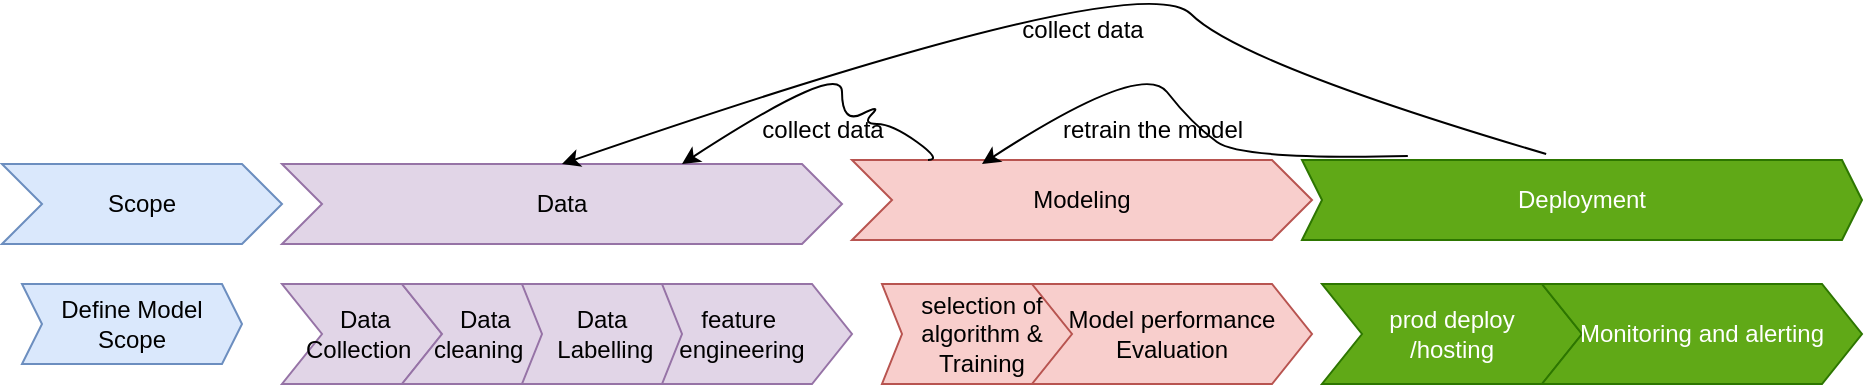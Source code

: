 <mxfile version="26.0.2">
  <diagram name="Page-1" id="wQ1_XcjWouDKxYmvAbNP">
    <mxGraphModel dx="1238" dy="570" grid="1" gridSize="10" guides="1" tooltips="1" connect="1" arrows="1" fold="1" page="1" pageScale="1" pageWidth="850" pageHeight="1100" math="0" shadow="0">
      <root>
        <mxCell id="0" />
        <mxCell id="1" parent="0" />
        <mxCell id="hL43udhw6yURbTifkkZJ-1" value="Scope" style="shape=step;perimeter=stepPerimeter;whiteSpace=wrap;html=1;fixedSize=1;fillColor=#dae8fc;strokeColor=#6c8ebf;" vertex="1" parent="1">
          <mxGeometry x="20" y="100" width="140" height="40" as="geometry" />
        </mxCell>
        <mxCell id="hL43udhw6yURbTifkkZJ-2" value="Data" style="shape=step;perimeter=stepPerimeter;whiteSpace=wrap;html=1;fixedSize=1;fillColor=#e1d5e7;strokeColor=#9673a6;" vertex="1" parent="1">
          <mxGeometry x="160" y="100" width="280" height="40" as="geometry" />
        </mxCell>
        <mxCell id="hL43udhw6yURbTifkkZJ-3" value="Modeling" style="shape=step;perimeter=stepPerimeter;whiteSpace=wrap;html=1;fixedSize=1;fillColor=#f8cecc;strokeColor=#b85450;" vertex="1" parent="1">
          <mxGeometry x="445" y="98" width="230" height="40" as="geometry" />
        </mxCell>
        <mxCell id="hL43udhw6yURbTifkkZJ-4" value="Deployment" style="shape=step;perimeter=stepPerimeter;whiteSpace=wrap;html=1;fixedSize=1;size=10;fillColor=#60a917;fontColor=#ffffff;strokeColor=#2D7600;" vertex="1" parent="1">
          <mxGeometry x="670" y="98" width="280" height="40" as="geometry" />
        </mxCell>
        <mxCell id="hL43udhw6yURbTifkkZJ-5" value="Define Model Scope" style="shape=step;perimeter=stepPerimeter;whiteSpace=wrap;html=1;fixedSize=1;size=10;fillColor=#dae8fc;strokeColor=#6c8ebf;" vertex="1" parent="1">
          <mxGeometry x="30" y="160" width="110" height="40" as="geometry" />
        </mxCell>
        <mxCell id="hL43udhw6yURbTifkkZJ-6" value="&amp;nbsp;Data Collection&amp;nbsp;" style="shape=step;perimeter=stepPerimeter;whiteSpace=wrap;html=1;fixedSize=1;fillColor=#e1d5e7;strokeColor=#9673a6;" vertex="1" parent="1">
          <mxGeometry x="160" y="160" width="80" height="50" as="geometry" />
        </mxCell>
        <mxCell id="hL43udhw6yURbTifkkZJ-10" value="feature&amp;nbsp;&lt;div&gt;engineering&lt;/div&gt;" style="shape=step;perimeter=stepPerimeter;whiteSpace=wrap;html=1;fixedSize=1;fillColor=#e1d5e7;strokeColor=#9673a6;" vertex="1" parent="1">
          <mxGeometry x="335" y="160" width="110" height="50" as="geometry" />
        </mxCell>
        <mxCell id="hL43udhw6yURbTifkkZJ-11" value="selection of algorithm &amp;amp; Training" style="shape=step;perimeter=stepPerimeter;whiteSpace=wrap;html=1;fixedSize=1;fillColor=#f8cecc;strokeColor=#b85450;size=10;" vertex="1" parent="1">
          <mxGeometry x="460" y="160" width="100" height="50" as="geometry" />
        </mxCell>
        <mxCell id="hL43udhw6yURbTifkkZJ-15" value="Model performance Evaluation" style="shape=step;perimeter=stepPerimeter;whiteSpace=wrap;html=1;fixedSize=1;fillColor=#f8cecc;strokeColor=#b85450;" vertex="1" parent="1">
          <mxGeometry x="535" y="160" width="140" height="50" as="geometry" />
        </mxCell>
        <mxCell id="hL43udhw6yURbTifkkZJ-16" value="prod deploy&lt;div&gt;/hosting&lt;/div&gt;" style="shape=step;perimeter=stepPerimeter;whiteSpace=wrap;html=1;fixedSize=1;size=20;fillColor=#60a917;fontColor=#ffffff;strokeColor=#2D7600;" vertex="1" parent="1">
          <mxGeometry x="680" y="160" width="130" height="50" as="geometry" />
        </mxCell>
        <mxCell id="hL43udhw6yURbTifkkZJ-17" value="Monitoring and alerting" style="shape=step;perimeter=stepPerimeter;whiteSpace=wrap;html=1;fixedSize=1;size=20;fillColor=#60a917;fontColor=#ffffff;strokeColor=#2D7600;" vertex="1" parent="1">
          <mxGeometry x="790" y="160" width="160" height="50" as="geometry" />
        </mxCell>
        <mxCell id="hL43udhw6yURbTifkkZJ-21" value="" style="curved=1;endArrow=classic;html=1;rounded=0;exitX=0.189;exitY=-0.05;exitDx=0;exitDy=0;exitPerimeter=0;" edge="1" parent="1" source="hL43udhw6yURbTifkkZJ-4">
          <mxGeometry width="50" height="50" relative="1" as="geometry">
            <mxPoint x="630" y="90" as="sourcePoint" />
            <mxPoint x="510" y="100" as="targetPoint" />
            <Array as="points">
              <mxPoint x="640" y="98" />
              <mxPoint x="615" y="80" />
              <mxPoint x="590" y="48" />
            </Array>
          </mxGeometry>
        </mxCell>
        <mxCell id="hL43udhw6yURbTifkkZJ-22" value="" style="curved=1;endArrow=classic;html=1;rounded=0;entryX=0.5;entryY=0;entryDx=0;entryDy=0;exitX=0.436;exitY=-0.075;exitDx=0;exitDy=0;exitPerimeter=0;" edge="1" parent="1" source="hL43udhw6yURbTifkkZJ-4" target="hL43udhw6yURbTifkkZJ-2">
          <mxGeometry width="50" height="50" relative="1" as="geometry">
            <mxPoint x="663.38" y="72" as="sourcePoint" />
            <mxPoint x="320" y="70" as="targetPoint" />
            <Array as="points">
              <mxPoint x="639.46" y="50" />
              <mxPoint x="589.46" />
            </Array>
          </mxGeometry>
        </mxCell>
        <mxCell id="hL43udhw6yURbTifkkZJ-23" value="collect data" style="text;html=1;align=center;verticalAlign=middle;resizable=0;points=[];autosize=1;strokeColor=none;fillColor=none;" vertex="1" parent="1">
          <mxGeometry x="520" y="18" width="80" height="30" as="geometry" />
        </mxCell>
        <mxCell id="hL43udhw6yURbTifkkZJ-24" value="retrain the model" style="text;html=1;align=center;verticalAlign=middle;resizable=0;points=[];autosize=1;strokeColor=none;fillColor=none;" vertex="1" parent="1">
          <mxGeometry x="540" y="68" width="110" height="30" as="geometry" />
        </mxCell>
        <mxCell id="hL43udhw6yURbTifkkZJ-25" value="" style="curved=1;endArrow=classic;html=1;rounded=0;exitX=0.189;exitY=-0.05;exitDx=0;exitDy=0;exitPerimeter=0;" edge="1" parent="1">
          <mxGeometry width="50" height="50" relative="1" as="geometry">
            <mxPoint x="483" y="98" as="sourcePoint" />
            <mxPoint x="360" y="100" as="targetPoint" />
            <Array as="points">
              <mxPoint x="490" y="98" />
              <mxPoint x="465" y="80" />
              <mxPoint x="450" y="80" />
              <mxPoint x="460" y="70" />
              <mxPoint x="440" y="80" />
              <mxPoint x="440" y="48" />
            </Array>
          </mxGeometry>
        </mxCell>
        <mxCell id="hL43udhw6yURbTifkkZJ-26" value="collect data" style="text;html=1;align=center;verticalAlign=middle;resizable=0;points=[];autosize=1;strokeColor=none;fillColor=none;" vertex="1" parent="1">
          <mxGeometry x="390" y="68" width="80" height="30" as="geometry" />
        </mxCell>
        <mxCell id="hL43udhw6yURbTifkkZJ-30" value="&amp;nbsp;Data cleaning&amp;nbsp;" style="shape=step;perimeter=stepPerimeter;whiteSpace=wrap;html=1;fixedSize=1;fillColor=#e1d5e7;strokeColor=#9673a6;" vertex="1" parent="1">
          <mxGeometry x="220" y="160" width="80" height="50" as="geometry" />
        </mxCell>
        <mxCell id="hL43udhw6yURbTifkkZJ-31" value="Data&lt;div&gt;&amp;nbsp;Labelling&lt;/div&gt;" style="shape=step;perimeter=stepPerimeter;whiteSpace=wrap;html=1;fixedSize=1;fillColor=#e1d5e7;strokeColor=#9673a6;size=10;" vertex="1" parent="1">
          <mxGeometry x="280" y="160" width="80" height="50" as="geometry" />
        </mxCell>
      </root>
    </mxGraphModel>
  </diagram>
</mxfile>
